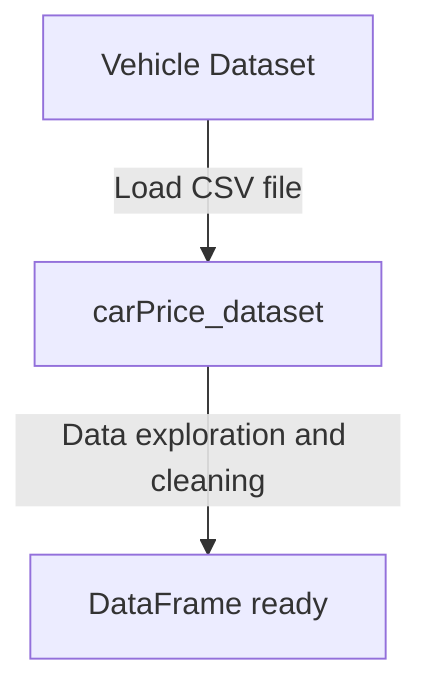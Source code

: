 flowchart TD;
    A["Vehicle Dataset"] -->|"Load CSV file"| B["carPrice_dataset"];
    B -->|"Data exploration and cleaning"| C["DataFrame ready"];